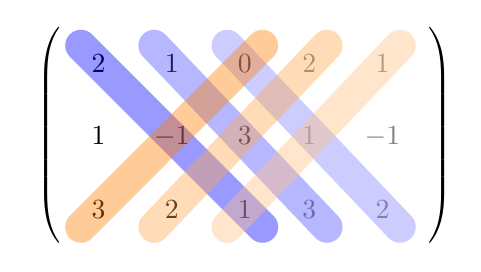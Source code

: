 \tikzset{node style ge/.style={circle}}

\begin{tikzpicture}[baseline=(A.center)]

  \tikzset{BarreStyle/.style =  {opacity=.4,line width=4 mm,color=#1}}

\matrix (A) [matrix of math nodes, nodes = {node style ge}, column sep=2 mm , row sep=2 mm ,
left delimiter  = (,right delimiter = )]
{
 2 & 1 & 0 & \color{black!50}2 & \color{black!50}1 \\
 1 & -1 & 3 & \color{black!50}1 & \color{black!50}-1 \\
 3 & 2 & 1 & \color{black!50}3 & \color{black!50}2 \\
};

 \draw [BarreStyle=blue,line cap=round] (A-1-1.north west) to (A-3-3.south east);
% \draw [BarreStyle=blue!50,line cap=round] (A-2-1.north west) to (A-3-2.south east);
% \draw [BarreStyle=blue!70,line cap=rect] (A-3-1.north west) to (A-3-1.south east);
 \draw [BarreStyle=blue!70,line cap=round] (A-1-2.north west) to (A-3-4.south east);
 \draw [BarreStyle=blue!50,line cap=round] (A-1-3.north west) to (A-3-5.south east);


 \draw [BarreStyle=orange,line cap=round] (A-3-1.south west) to (A-1-3.north east);
% \draw [BarreStyle=orange!50,line cap=round] (A-2-1.south west) to (A-1-2.north east);
% \draw [BarreStyle=orange!70,line cap=rect] (A-1-1.south west) to (A-1-1.north east);
 \draw [BarreStyle=orange!70,line cap=round] (A-3-2.south west) to (A-1-4.north east);
 \draw [BarreStyle=orange!50,line cap=round] (A-3-3.south west) to (A-1-5.north east);


\end{tikzpicture}
